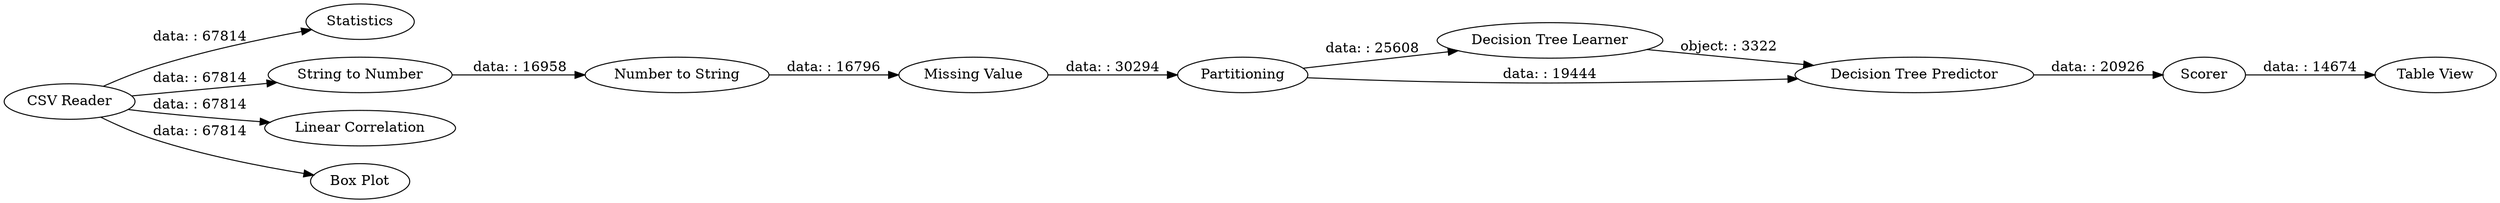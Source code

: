 digraph {
	"805647281806977341_6" [label=Partitioning]
	"805647281806977341_1" [label="CSV Reader"]
	"805647281806977341_4" [label=Statistics]
	"805647281806977341_10" [label="String to Number"]
	"805647281806977341_11" [label="Number to String"]
	"805647281806977341_2" [label="Linear Correlation"]
	"805647281806977341_7" [label="Decision Tree Learner"]
	"805647281806977341_8" [label="Decision Tree Predictor"]
	"805647281806977341_9" [label=Scorer]
	"805647281806977341_3" [label="Box Plot"]
	"805647281806977341_12" [label="Table View"]
	"805647281806977341_5" [label="Missing Value"]
	"805647281806977341_1" -> "805647281806977341_10" [label="data: : 67814"]
	"805647281806977341_6" -> "805647281806977341_7" [label="data: : 25608"]
	"805647281806977341_1" -> "805647281806977341_2" [label="data: : 67814"]
	"805647281806977341_7" -> "805647281806977341_8" [label="object: : 3322"]
	"805647281806977341_10" -> "805647281806977341_11" [label="data: : 16958"]
	"805647281806977341_9" -> "805647281806977341_12" [label="data: : 14674"]
	"805647281806977341_8" -> "805647281806977341_9" [label="data: : 20926"]
	"805647281806977341_5" -> "805647281806977341_6" [label="data: : 30294"]
	"805647281806977341_1" -> "805647281806977341_4" [label="data: : 67814"]
	"805647281806977341_11" -> "805647281806977341_5" [label="data: : 16796"]
	"805647281806977341_6" -> "805647281806977341_8" [label="data: : 19444"]
	"805647281806977341_1" -> "805647281806977341_3" [label="data: : 67814"]
	rankdir=LR
}
